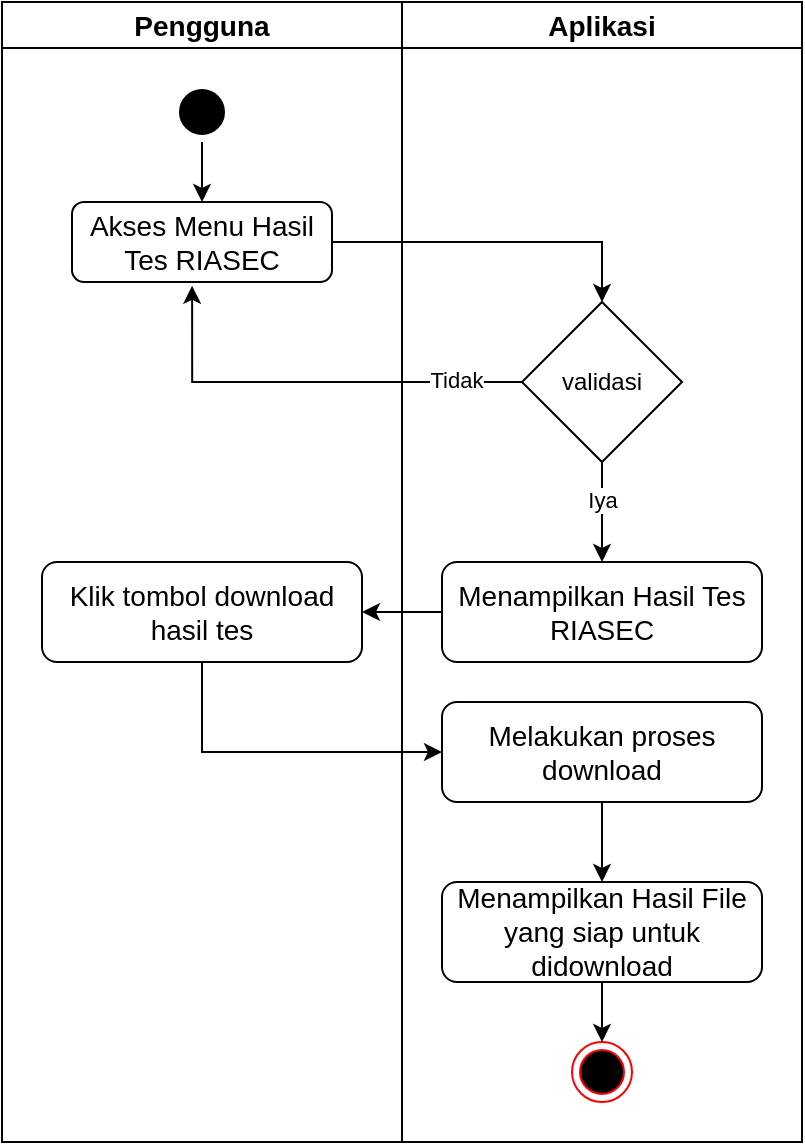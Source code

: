 <mxfile version="28.2.2">
  <diagram name="Page-1" id="6FhstABMNAnrWNOUFJKH">
    <mxGraphModel dx="1090" dy="596" grid="1" gridSize="10" guides="1" tooltips="1" connect="1" arrows="1" fold="1" page="1" pageScale="1" pageWidth="850" pageHeight="1100" math="0" shadow="0">
      <root>
        <mxCell id="0" />
        <mxCell id="1" parent="0" />
        <mxCell id="TUo5h8yYwICe6H0GWY6u-27" value="&lt;font style=&quot;font-size: 14px;&quot;&gt;Pengguna&lt;/font&gt;" style="swimlane;whiteSpace=wrap;html=1;" vertex="1" parent="1">
          <mxGeometry x="40" y="40" width="200" height="570" as="geometry">
            <mxRectangle x="200" y="110" width="140" height="30" as="alternateBounds" />
          </mxGeometry>
        </mxCell>
        <mxCell id="TUo5h8yYwICe6H0GWY6u-37" value="" style="edgeStyle=orthogonalEdgeStyle;rounded=0;orthogonalLoop=1;jettySize=auto;html=1;" edge="1" parent="TUo5h8yYwICe6H0GWY6u-27" source="TUo5h8yYwICe6H0GWY6u-28" target="TUo5h8yYwICe6H0GWY6u-32">
          <mxGeometry relative="1" as="geometry" />
        </mxCell>
        <mxCell id="TUo5h8yYwICe6H0GWY6u-28" value="" style="ellipse;html=1;shape=startState;fillColor=#000000;strokeColor=#000000;" vertex="1" parent="TUo5h8yYwICe6H0GWY6u-27">
          <mxGeometry x="85" y="40" width="30" height="30" as="geometry" />
        </mxCell>
        <mxCell id="TUo5h8yYwICe6H0GWY6u-32" value="&lt;span style=&quot;font-size: 14px;&quot;&gt;Akses Menu Hasil Tes RIASEC&lt;/span&gt;" style="rounded=1;whiteSpace=wrap;html=1;" vertex="1" parent="TUo5h8yYwICe6H0GWY6u-27">
          <mxGeometry x="35" y="100" width="130" height="40" as="geometry" />
        </mxCell>
        <mxCell id="TUo5h8yYwICe6H0GWY6u-70" value="&lt;span style=&quot;font-size: 14px;&quot;&gt;Klik tombol download hasil tes&lt;/span&gt;" style="rounded=1;whiteSpace=wrap;html=1;" vertex="1" parent="TUo5h8yYwICe6H0GWY6u-27">
          <mxGeometry x="20" y="280" width="160" height="50" as="geometry" />
        </mxCell>
        <mxCell id="TUo5h8yYwICe6H0GWY6u-38" value="&lt;font style=&quot;font-size: 14px;&quot;&gt;Aplikasi&lt;/font&gt;" style="swimlane;whiteSpace=wrap;html=1;" vertex="1" parent="1">
          <mxGeometry x="240" y="40" width="200" height="570" as="geometry">
            <mxRectangle x="200" y="110" width="140" height="30" as="alternateBounds" />
          </mxGeometry>
        </mxCell>
        <mxCell id="TUo5h8yYwICe6H0GWY6u-62" value="&lt;span style=&quot;font-size: 14px;&quot;&gt;Menampilkan Hasil Tes RIASEC&lt;/span&gt;" style="rounded=1;whiteSpace=wrap;html=1;" vertex="1" parent="TUo5h8yYwICe6H0GWY6u-38">
          <mxGeometry x="20" y="280" width="160" height="50" as="geometry" />
        </mxCell>
        <mxCell id="TUo5h8yYwICe6H0GWY6u-68" value="" style="edgeStyle=orthogonalEdgeStyle;rounded=0;orthogonalLoop=1;jettySize=auto;html=1;" edge="1" parent="TUo5h8yYwICe6H0GWY6u-38" source="TUo5h8yYwICe6H0GWY6u-63" target="TUo5h8yYwICe6H0GWY6u-62">
          <mxGeometry relative="1" as="geometry" />
        </mxCell>
        <mxCell id="TUo5h8yYwICe6H0GWY6u-69" value="Iya" style="edgeLabel;html=1;align=center;verticalAlign=middle;resizable=0;points=[];" vertex="1" connectable="0" parent="TUo5h8yYwICe6H0GWY6u-68">
          <mxGeometry x="-0.253" relative="1" as="geometry">
            <mxPoint as="offset" />
          </mxGeometry>
        </mxCell>
        <mxCell id="TUo5h8yYwICe6H0GWY6u-63" value="validasi" style="rhombus;whiteSpace=wrap;html=1;" vertex="1" parent="TUo5h8yYwICe6H0GWY6u-38">
          <mxGeometry x="60" y="150" width="80" height="80" as="geometry" />
        </mxCell>
        <mxCell id="TUo5h8yYwICe6H0GWY6u-71" value="" style="ellipse;html=1;shape=endState;fillColor=#000000;strokeColor=#ff0000;" vertex="1" parent="TUo5h8yYwICe6H0GWY6u-38">
          <mxGeometry x="85" y="520" width="30" height="30" as="geometry" />
        </mxCell>
        <mxCell id="TUo5h8yYwICe6H0GWY6u-76" value="" style="edgeStyle=orthogonalEdgeStyle;rounded=0;orthogonalLoop=1;jettySize=auto;html=1;" edge="1" parent="TUo5h8yYwICe6H0GWY6u-38" source="TUo5h8yYwICe6H0GWY6u-73" target="TUo5h8yYwICe6H0GWY6u-75">
          <mxGeometry relative="1" as="geometry" />
        </mxCell>
        <mxCell id="TUo5h8yYwICe6H0GWY6u-73" value="&lt;span style=&quot;font-size: 14px;&quot;&gt;Melakukan proses download&lt;/span&gt;" style="rounded=1;whiteSpace=wrap;html=1;" vertex="1" parent="TUo5h8yYwICe6H0GWY6u-38">
          <mxGeometry x="20" y="350" width="160" height="50" as="geometry" />
        </mxCell>
        <mxCell id="TUo5h8yYwICe6H0GWY6u-77" value="" style="edgeStyle=orthogonalEdgeStyle;rounded=0;orthogonalLoop=1;jettySize=auto;html=1;" edge="1" parent="TUo5h8yYwICe6H0GWY6u-38" source="TUo5h8yYwICe6H0GWY6u-75" target="TUo5h8yYwICe6H0GWY6u-71">
          <mxGeometry relative="1" as="geometry" />
        </mxCell>
        <mxCell id="TUo5h8yYwICe6H0GWY6u-75" value="&lt;span style=&quot;font-size: 14px;&quot;&gt;Menampilkan Hasil File yang siap untuk didownload&lt;/span&gt;" style="rounded=1;whiteSpace=wrap;html=1;" vertex="1" parent="TUo5h8yYwICe6H0GWY6u-38">
          <mxGeometry x="20" y="440" width="160" height="50" as="geometry" />
        </mxCell>
        <mxCell id="TUo5h8yYwICe6H0GWY6u-65" style="edgeStyle=orthogonalEdgeStyle;rounded=0;orthogonalLoop=1;jettySize=auto;html=1;entryX=0.5;entryY=0;entryDx=0;entryDy=0;" edge="1" parent="1" source="TUo5h8yYwICe6H0GWY6u-32" target="TUo5h8yYwICe6H0GWY6u-63">
          <mxGeometry relative="1" as="geometry">
            <Array as="points">
              <mxPoint x="300" y="160" />
              <mxPoint x="300" y="160" />
            </Array>
          </mxGeometry>
        </mxCell>
        <mxCell id="TUo5h8yYwICe6H0GWY6u-66" style="edgeStyle=orthogonalEdgeStyle;rounded=0;orthogonalLoop=1;jettySize=auto;html=1;entryX=0.462;entryY=1.048;entryDx=0;entryDy=0;entryPerimeter=0;" edge="1" parent="1" source="TUo5h8yYwICe6H0GWY6u-63" target="TUo5h8yYwICe6H0GWY6u-32">
          <mxGeometry relative="1" as="geometry" />
        </mxCell>
        <mxCell id="TUo5h8yYwICe6H0GWY6u-67" value="Tidak" style="edgeLabel;html=1;align=center;verticalAlign=middle;resizable=0;points=[];" vertex="1" connectable="0" parent="TUo5h8yYwICe6H0GWY6u-66">
          <mxGeometry x="-0.691" y="-1" relative="1" as="geometry">
            <mxPoint as="offset" />
          </mxGeometry>
        </mxCell>
        <mxCell id="TUo5h8yYwICe6H0GWY6u-72" value="" style="edgeStyle=orthogonalEdgeStyle;rounded=0;orthogonalLoop=1;jettySize=auto;html=1;" edge="1" parent="1" source="TUo5h8yYwICe6H0GWY6u-62" target="TUo5h8yYwICe6H0GWY6u-70">
          <mxGeometry relative="1" as="geometry" />
        </mxCell>
        <mxCell id="TUo5h8yYwICe6H0GWY6u-74" style="edgeStyle=orthogonalEdgeStyle;rounded=0;orthogonalLoop=1;jettySize=auto;html=1;entryX=0;entryY=0.5;entryDx=0;entryDy=0;" edge="1" parent="1" source="TUo5h8yYwICe6H0GWY6u-70" target="TUo5h8yYwICe6H0GWY6u-73">
          <mxGeometry relative="1" as="geometry">
            <Array as="points">
              <mxPoint x="140" y="415" />
            </Array>
          </mxGeometry>
        </mxCell>
      </root>
    </mxGraphModel>
  </diagram>
</mxfile>
